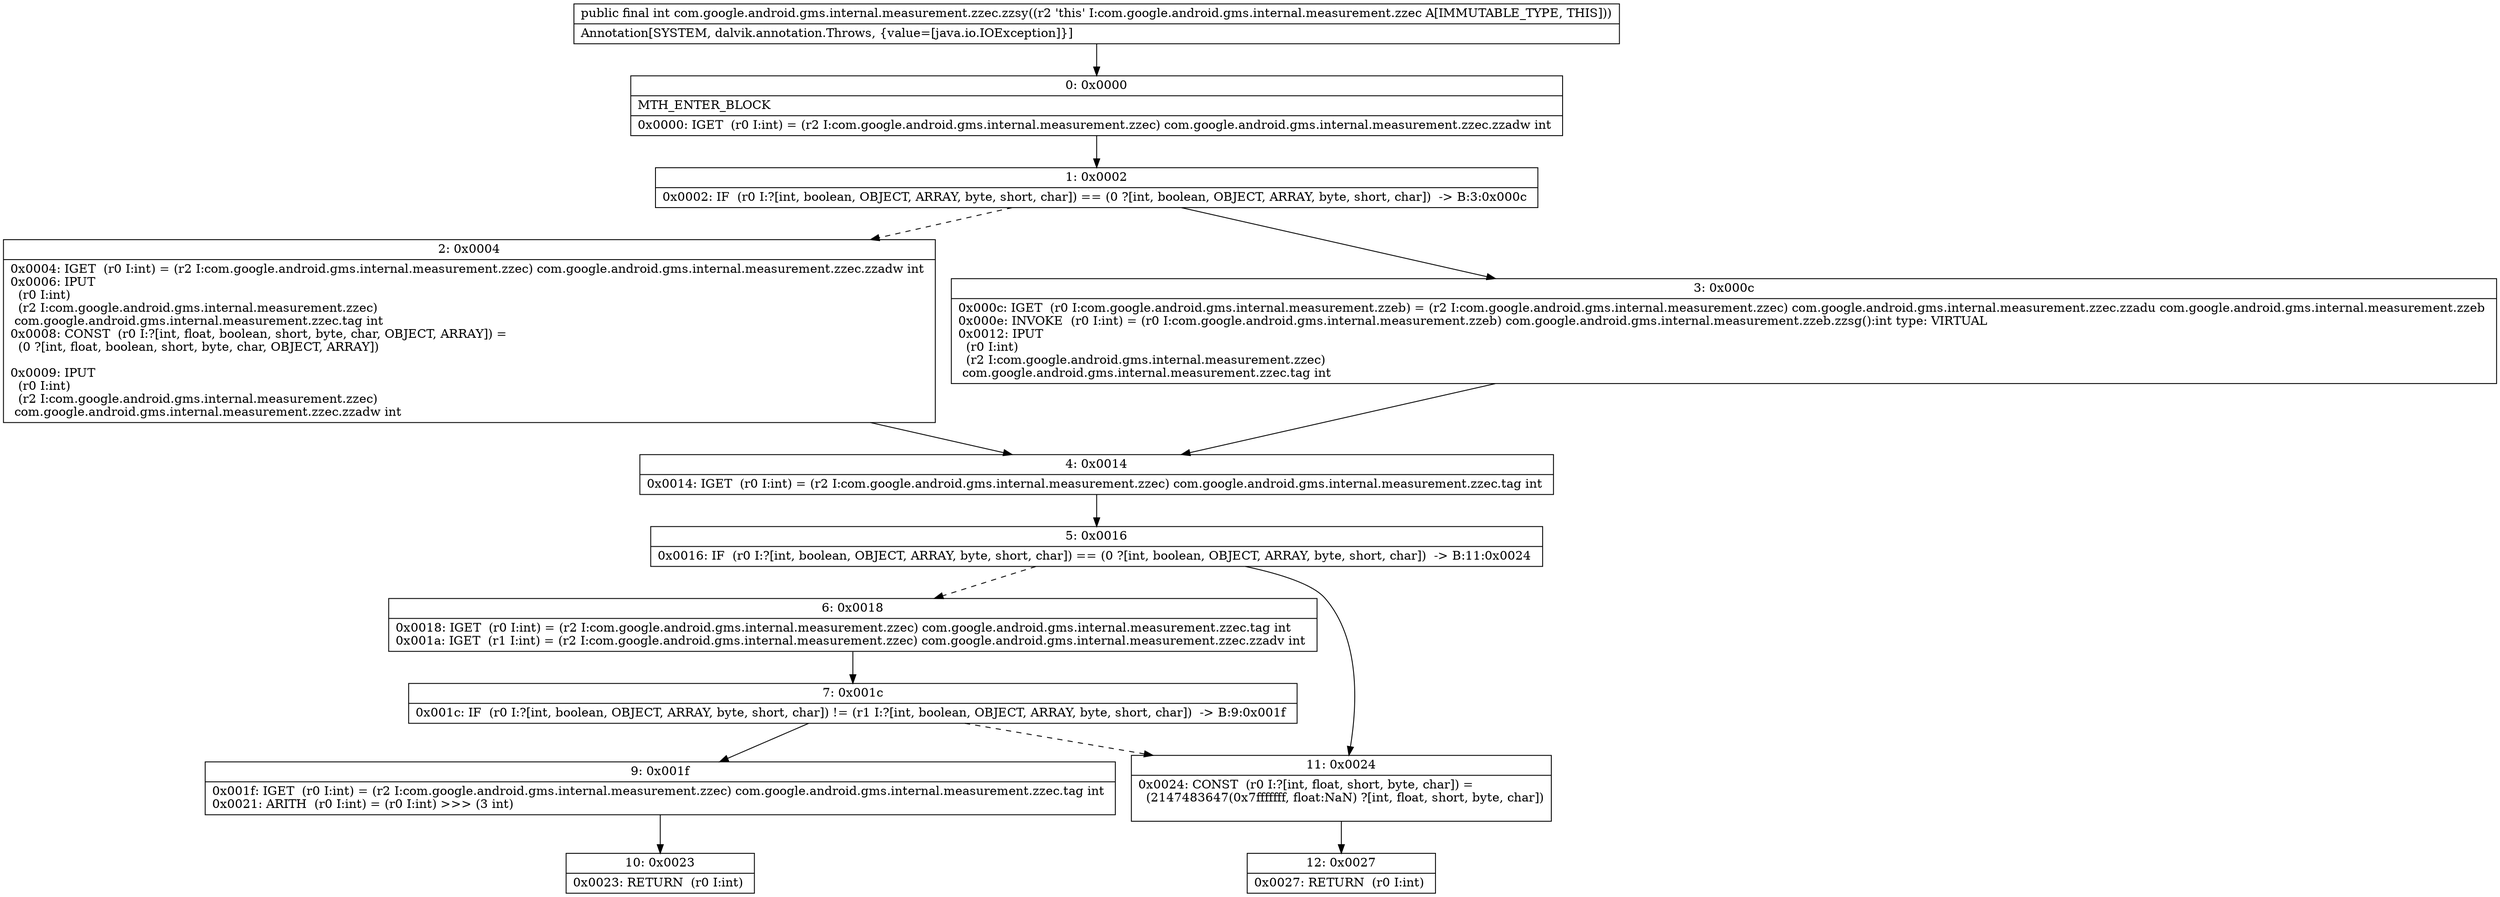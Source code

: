 digraph "CFG forcom.google.android.gms.internal.measurement.zzec.zzsy()I" {
Node_0 [shape=record,label="{0\:\ 0x0000|MTH_ENTER_BLOCK\l|0x0000: IGET  (r0 I:int) = (r2 I:com.google.android.gms.internal.measurement.zzec) com.google.android.gms.internal.measurement.zzec.zzadw int \l}"];
Node_1 [shape=record,label="{1\:\ 0x0002|0x0002: IF  (r0 I:?[int, boolean, OBJECT, ARRAY, byte, short, char]) == (0 ?[int, boolean, OBJECT, ARRAY, byte, short, char])  \-\> B:3:0x000c \l}"];
Node_2 [shape=record,label="{2\:\ 0x0004|0x0004: IGET  (r0 I:int) = (r2 I:com.google.android.gms.internal.measurement.zzec) com.google.android.gms.internal.measurement.zzec.zzadw int \l0x0006: IPUT  \l  (r0 I:int)\l  (r2 I:com.google.android.gms.internal.measurement.zzec)\l com.google.android.gms.internal.measurement.zzec.tag int \l0x0008: CONST  (r0 I:?[int, float, boolean, short, byte, char, OBJECT, ARRAY]) = \l  (0 ?[int, float, boolean, short, byte, char, OBJECT, ARRAY])\l \l0x0009: IPUT  \l  (r0 I:int)\l  (r2 I:com.google.android.gms.internal.measurement.zzec)\l com.google.android.gms.internal.measurement.zzec.zzadw int \l}"];
Node_3 [shape=record,label="{3\:\ 0x000c|0x000c: IGET  (r0 I:com.google.android.gms.internal.measurement.zzeb) = (r2 I:com.google.android.gms.internal.measurement.zzec) com.google.android.gms.internal.measurement.zzec.zzadu com.google.android.gms.internal.measurement.zzeb \l0x000e: INVOKE  (r0 I:int) = (r0 I:com.google.android.gms.internal.measurement.zzeb) com.google.android.gms.internal.measurement.zzeb.zzsg():int type: VIRTUAL \l0x0012: IPUT  \l  (r0 I:int)\l  (r2 I:com.google.android.gms.internal.measurement.zzec)\l com.google.android.gms.internal.measurement.zzec.tag int \l}"];
Node_4 [shape=record,label="{4\:\ 0x0014|0x0014: IGET  (r0 I:int) = (r2 I:com.google.android.gms.internal.measurement.zzec) com.google.android.gms.internal.measurement.zzec.tag int \l}"];
Node_5 [shape=record,label="{5\:\ 0x0016|0x0016: IF  (r0 I:?[int, boolean, OBJECT, ARRAY, byte, short, char]) == (0 ?[int, boolean, OBJECT, ARRAY, byte, short, char])  \-\> B:11:0x0024 \l}"];
Node_6 [shape=record,label="{6\:\ 0x0018|0x0018: IGET  (r0 I:int) = (r2 I:com.google.android.gms.internal.measurement.zzec) com.google.android.gms.internal.measurement.zzec.tag int \l0x001a: IGET  (r1 I:int) = (r2 I:com.google.android.gms.internal.measurement.zzec) com.google.android.gms.internal.measurement.zzec.zzadv int \l}"];
Node_7 [shape=record,label="{7\:\ 0x001c|0x001c: IF  (r0 I:?[int, boolean, OBJECT, ARRAY, byte, short, char]) != (r1 I:?[int, boolean, OBJECT, ARRAY, byte, short, char])  \-\> B:9:0x001f \l}"];
Node_9 [shape=record,label="{9\:\ 0x001f|0x001f: IGET  (r0 I:int) = (r2 I:com.google.android.gms.internal.measurement.zzec) com.google.android.gms.internal.measurement.zzec.tag int \l0x0021: ARITH  (r0 I:int) = (r0 I:int) \>\>\> (3 int) \l}"];
Node_10 [shape=record,label="{10\:\ 0x0023|0x0023: RETURN  (r0 I:int) \l}"];
Node_11 [shape=record,label="{11\:\ 0x0024|0x0024: CONST  (r0 I:?[int, float, short, byte, char]) = \l  (2147483647(0x7fffffff, float:NaN) ?[int, float, short, byte, char])\l \l}"];
Node_12 [shape=record,label="{12\:\ 0x0027|0x0027: RETURN  (r0 I:int) \l}"];
MethodNode[shape=record,label="{public final int com.google.android.gms.internal.measurement.zzec.zzsy((r2 'this' I:com.google.android.gms.internal.measurement.zzec A[IMMUTABLE_TYPE, THIS]))  | Annotation[SYSTEM, dalvik.annotation.Throws, \{value=[java.io.IOException]\}]\l}"];
MethodNode -> Node_0;
Node_0 -> Node_1;
Node_1 -> Node_2[style=dashed];
Node_1 -> Node_3;
Node_2 -> Node_4;
Node_3 -> Node_4;
Node_4 -> Node_5;
Node_5 -> Node_6[style=dashed];
Node_5 -> Node_11;
Node_6 -> Node_7;
Node_7 -> Node_9;
Node_7 -> Node_11[style=dashed];
Node_9 -> Node_10;
Node_11 -> Node_12;
}

